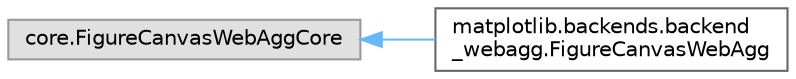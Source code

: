 digraph "Graphical Class Hierarchy"
{
 // LATEX_PDF_SIZE
  bgcolor="transparent";
  edge [fontname=Helvetica,fontsize=10,labelfontname=Helvetica,labelfontsize=10];
  node [fontname=Helvetica,fontsize=10,shape=box,height=0.2,width=0.4];
  rankdir="LR";
  Node0 [id="Node000000",label="core.FigureCanvasWebAggCore",height=0.2,width=0.4,color="grey60", fillcolor="#E0E0E0", style="filled",tooltip=" "];
  Node0 -> Node1 [id="edge3337_Node000000_Node000001",dir="back",color="steelblue1",style="solid",tooltip=" "];
  Node1 [id="Node000001",label="matplotlib.backends.backend\l_webagg.FigureCanvasWebAgg",height=0.2,width=0.4,color="grey40", fillcolor="white", style="filled",URL="$d9/da7/classmatplotlib_1_1backends_1_1backend__webagg_1_1FigureCanvasWebAgg.html",tooltip=" "];
}
